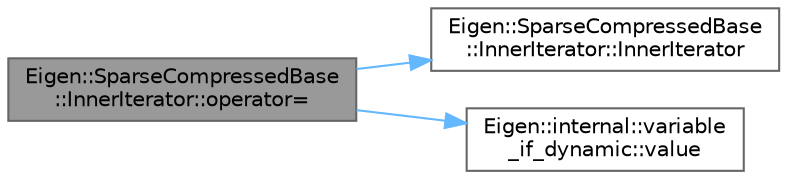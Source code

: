digraph "Eigen::SparseCompressedBase::InnerIterator::operator="
{
 // LATEX_PDF_SIZE
  bgcolor="transparent";
  edge [fontname=Helvetica,fontsize=10,labelfontname=Helvetica,labelfontsize=10];
  node [fontname=Helvetica,fontsize=10,shape=box,height=0.2,width=0.4];
  rankdir="LR";
  Node1 [id="Node000001",label="Eigen::SparseCompressedBase\l::InnerIterator::operator=",height=0.2,width=0.4,color="gray40", fillcolor="grey60", style="filled", fontcolor="black",tooltip=" "];
  Node1 -> Node2 [id="edge1_Node000001_Node000002",color="steelblue1",style="solid",tooltip=" "];
  Node2 [id="Node000002",label="Eigen::SparseCompressedBase\l::InnerIterator::InnerIterator",height=0.2,width=0.4,color="grey40", fillcolor="white", style="filled",URL="$class_eigen_1_1_sparse_compressed_base_1_1_inner_iterator.html#a2dbfb204ad9bc8908b425facafd61937",tooltip=" "];
  Node1 -> Node3 [id="edge2_Node000001_Node000003",color="steelblue1",style="solid",tooltip=" "];
  Node3 [id="Node000003",label="Eigen::internal::variable\l_if_dynamic::value",height=0.2,width=0.4,color="grey40", fillcolor="white", style="filled",URL="$class_eigen_1_1internal_1_1variable__if__dynamic.html#a1bb2387fda14c673bc6b0004f6849f84",tooltip=" "];
}

